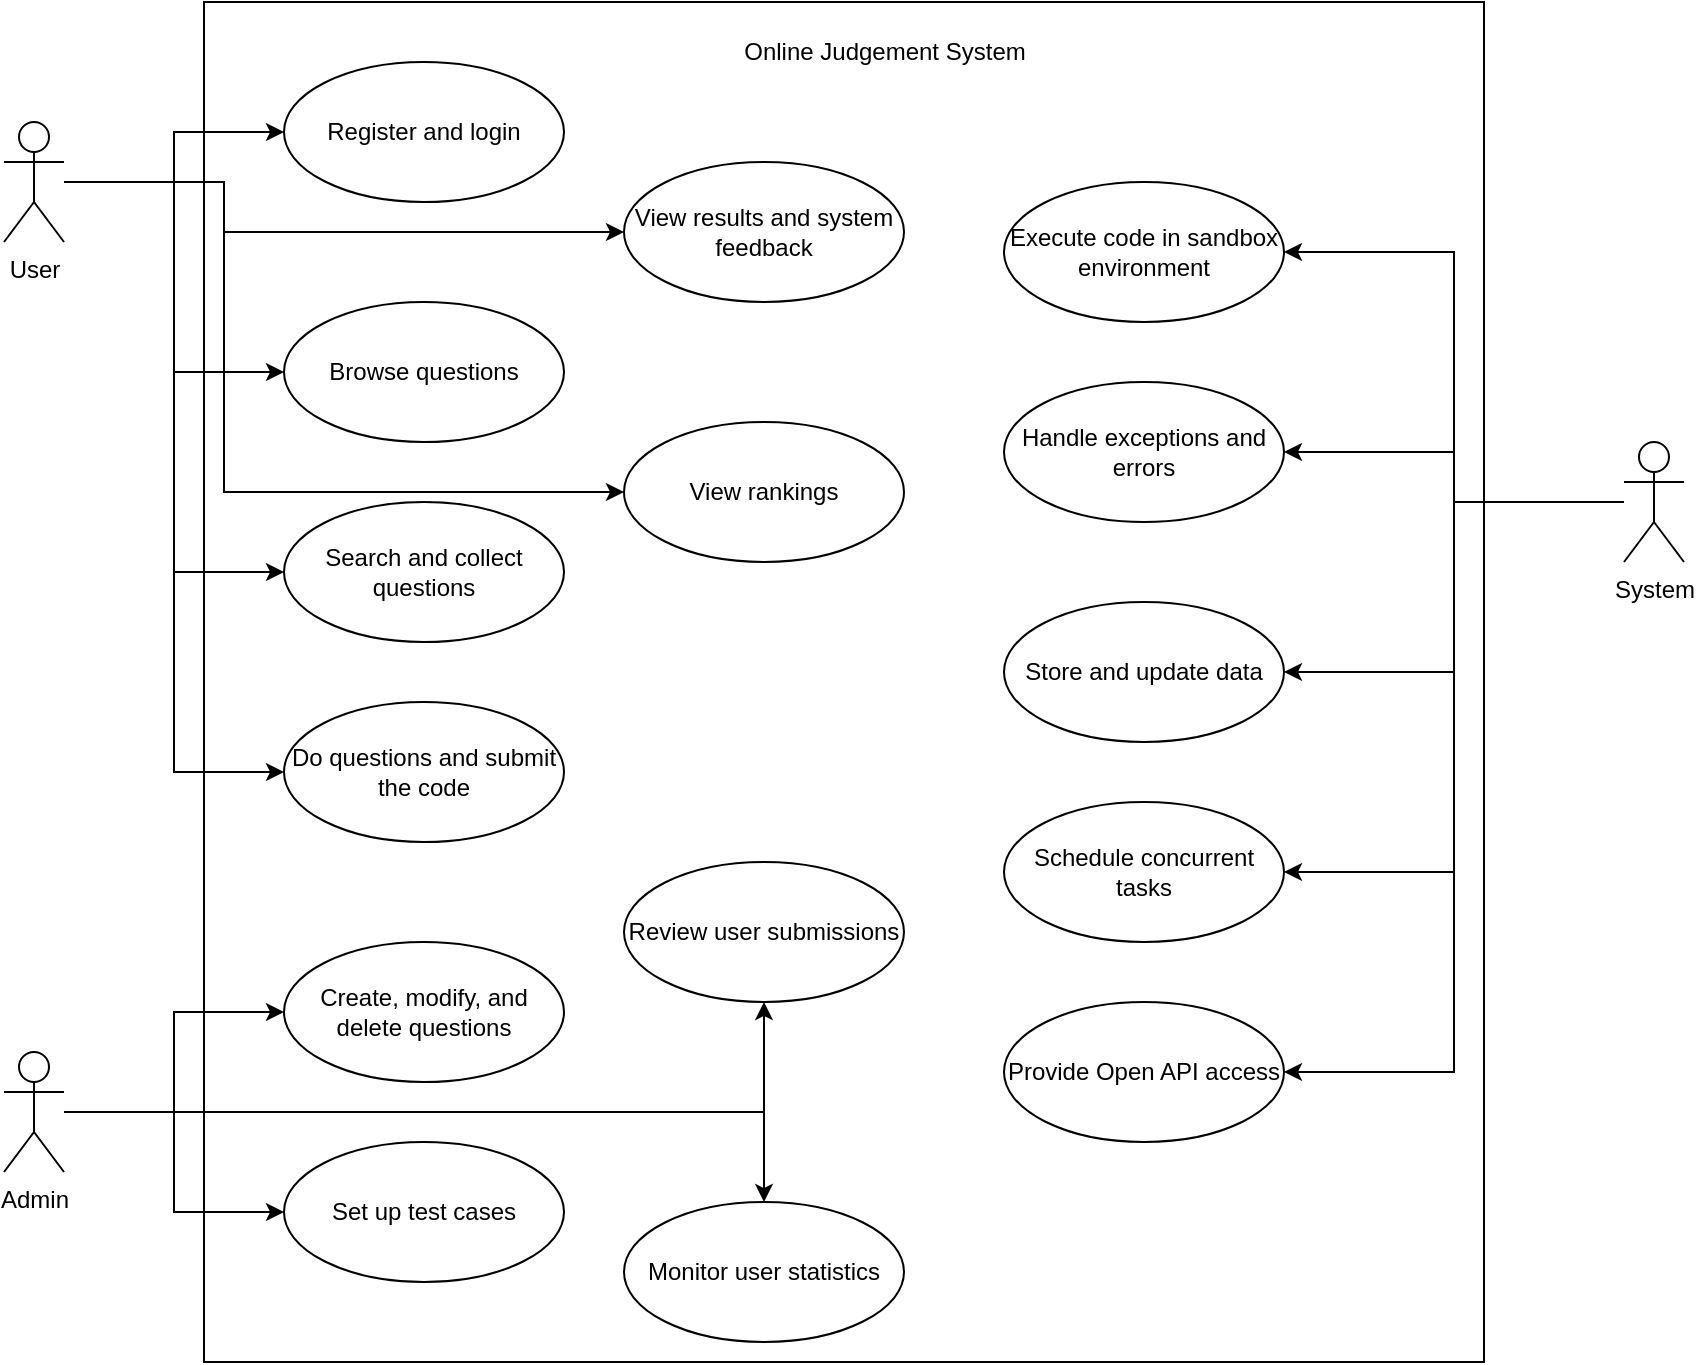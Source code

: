 <mxfile version="26.2.5">
  <diagram name="第 1 页" id="W5EUvtllymp4jmmP5FBw">
    <mxGraphModel dx="1407" dy="773" grid="1" gridSize="10" guides="1" tooltips="1" connect="1" arrows="1" fold="1" page="1" pageScale="1" pageWidth="827" pageHeight="1169" math="0" shadow="0">
      <root>
        <mxCell id="0" />
        <mxCell id="1" parent="0" />
        <mxCell id="VQ-85Ob6AojBMUEMugBb-1" value="" style="rounded=0;whiteSpace=wrap;html=1;" vertex="1" parent="1">
          <mxGeometry x="190" y="60" width="640" height="680" as="geometry" />
        </mxCell>
        <mxCell id="VQ-85Ob6AojBMUEMugBb-2" value="Online Judgement System" style="text;html=1;align=center;verticalAlign=middle;resizable=0;points=[];autosize=1;strokeColor=none;fillColor=none;" vertex="1" parent="1">
          <mxGeometry x="450" y="70" width="160" height="30" as="geometry" />
        </mxCell>
        <mxCell id="VQ-85Ob6AojBMUEMugBb-25" style="edgeStyle=orthogonalEdgeStyle;rounded=0;orthogonalLoop=1;jettySize=auto;html=1;" edge="1" parent="1" source="VQ-85Ob6AojBMUEMugBb-3" target="VQ-85Ob6AojBMUEMugBb-9">
          <mxGeometry relative="1" as="geometry" />
        </mxCell>
        <mxCell id="VQ-85Ob6AojBMUEMugBb-26" style="edgeStyle=orthogonalEdgeStyle;rounded=0;orthogonalLoop=1;jettySize=auto;html=1;entryX=0;entryY=0.5;entryDx=0;entryDy=0;" edge="1" parent="1" source="VQ-85Ob6AojBMUEMugBb-3" target="VQ-85Ob6AojBMUEMugBb-10">
          <mxGeometry relative="1" as="geometry" />
        </mxCell>
        <mxCell id="VQ-85Ob6AojBMUEMugBb-27" style="edgeStyle=orthogonalEdgeStyle;rounded=0;orthogonalLoop=1;jettySize=auto;html=1;entryX=0;entryY=0.5;entryDx=0;entryDy=0;" edge="1" parent="1" source="VQ-85Ob6AojBMUEMugBb-3" target="VQ-85Ob6AojBMUEMugBb-11">
          <mxGeometry relative="1" as="geometry" />
        </mxCell>
        <mxCell id="VQ-85Ob6AojBMUEMugBb-28" style="edgeStyle=orthogonalEdgeStyle;rounded=0;orthogonalLoop=1;jettySize=auto;html=1;entryX=0;entryY=0.5;entryDx=0;entryDy=0;" edge="1" parent="1" source="VQ-85Ob6AojBMUEMugBb-3" target="VQ-85Ob6AojBMUEMugBb-12">
          <mxGeometry relative="1" as="geometry" />
        </mxCell>
        <mxCell id="VQ-85Ob6AojBMUEMugBb-31" style="edgeStyle=orthogonalEdgeStyle;rounded=0;orthogonalLoop=1;jettySize=auto;html=1;entryX=0;entryY=0.5;entryDx=0;entryDy=0;" edge="1" parent="1" source="VQ-85Ob6AojBMUEMugBb-3" target="VQ-85Ob6AojBMUEMugBb-13">
          <mxGeometry relative="1" as="geometry">
            <Array as="points">
              <mxPoint x="200" y="150" />
              <mxPoint x="200" y="175" />
            </Array>
          </mxGeometry>
        </mxCell>
        <mxCell id="VQ-85Ob6AojBMUEMugBb-32" style="edgeStyle=orthogonalEdgeStyle;rounded=0;orthogonalLoop=1;jettySize=auto;html=1;entryX=0;entryY=0.5;entryDx=0;entryDy=0;" edge="1" parent="1" source="VQ-85Ob6AojBMUEMugBb-3" target="VQ-85Ob6AojBMUEMugBb-14">
          <mxGeometry relative="1" as="geometry">
            <Array as="points">
              <mxPoint x="200" y="150" />
              <mxPoint x="200" y="305" />
            </Array>
          </mxGeometry>
        </mxCell>
        <mxCell id="VQ-85Ob6AojBMUEMugBb-3" value="User" style="shape=umlActor;verticalLabelPosition=bottom;verticalAlign=top;html=1;outlineConnect=0;" vertex="1" parent="1">
          <mxGeometry x="90" y="120" width="30" height="60" as="geometry" />
        </mxCell>
        <mxCell id="VQ-85Ob6AojBMUEMugBb-33" style="edgeStyle=orthogonalEdgeStyle;rounded=0;orthogonalLoop=1;jettySize=auto;html=1;" edge="1" parent="1" source="VQ-85Ob6AojBMUEMugBb-4" target="VQ-85Ob6AojBMUEMugBb-16">
          <mxGeometry relative="1" as="geometry" />
        </mxCell>
        <mxCell id="VQ-85Ob6AojBMUEMugBb-34" style="edgeStyle=orthogonalEdgeStyle;rounded=0;orthogonalLoop=1;jettySize=auto;html=1;entryX=0;entryY=0.5;entryDx=0;entryDy=0;" edge="1" parent="1" source="VQ-85Ob6AojBMUEMugBb-4" target="VQ-85Ob6AojBMUEMugBb-17">
          <mxGeometry relative="1" as="geometry" />
        </mxCell>
        <mxCell id="VQ-85Ob6AojBMUEMugBb-35" style="edgeStyle=orthogonalEdgeStyle;rounded=0;orthogonalLoop=1;jettySize=auto;html=1;" edge="1" parent="1" source="VQ-85Ob6AojBMUEMugBb-4" target="VQ-85Ob6AojBMUEMugBb-18">
          <mxGeometry relative="1" as="geometry" />
        </mxCell>
        <mxCell id="VQ-85Ob6AojBMUEMugBb-36" style="edgeStyle=orthogonalEdgeStyle;rounded=0;orthogonalLoop=1;jettySize=auto;html=1;entryX=0.5;entryY=0;entryDx=0;entryDy=0;" edge="1" parent="1" source="VQ-85Ob6AojBMUEMugBb-4" target="VQ-85Ob6AojBMUEMugBb-19">
          <mxGeometry relative="1" as="geometry" />
        </mxCell>
        <mxCell id="VQ-85Ob6AojBMUEMugBb-4" value="Admin" style="shape=umlActor;verticalLabelPosition=bottom;verticalAlign=top;html=1;outlineConnect=0;" vertex="1" parent="1">
          <mxGeometry x="90" y="585" width="30" height="60" as="geometry" />
        </mxCell>
        <mxCell id="VQ-85Ob6AojBMUEMugBb-37" style="edgeStyle=orthogonalEdgeStyle;rounded=0;orthogonalLoop=1;jettySize=auto;html=1;entryX=1;entryY=0.5;entryDx=0;entryDy=0;" edge="1" parent="1" source="VQ-85Ob6AojBMUEMugBb-8" target="VQ-85Ob6AojBMUEMugBb-20">
          <mxGeometry relative="1" as="geometry" />
        </mxCell>
        <mxCell id="VQ-85Ob6AojBMUEMugBb-38" style="edgeStyle=orthogonalEdgeStyle;rounded=0;orthogonalLoop=1;jettySize=auto;html=1;entryX=1;entryY=0.5;entryDx=0;entryDy=0;" edge="1" parent="1" source="VQ-85Ob6AojBMUEMugBb-8" target="VQ-85Ob6AojBMUEMugBb-21">
          <mxGeometry relative="1" as="geometry" />
        </mxCell>
        <mxCell id="VQ-85Ob6AojBMUEMugBb-39" style="edgeStyle=orthogonalEdgeStyle;rounded=0;orthogonalLoop=1;jettySize=auto;html=1;entryX=1;entryY=0.5;entryDx=0;entryDy=0;" edge="1" parent="1" source="VQ-85Ob6AojBMUEMugBb-8" target="VQ-85Ob6AojBMUEMugBb-22">
          <mxGeometry relative="1" as="geometry" />
        </mxCell>
        <mxCell id="VQ-85Ob6AojBMUEMugBb-40" style="edgeStyle=orthogonalEdgeStyle;rounded=0;orthogonalLoop=1;jettySize=auto;html=1;entryX=1;entryY=0.5;entryDx=0;entryDy=0;" edge="1" parent="1" source="VQ-85Ob6AojBMUEMugBb-8" target="VQ-85Ob6AojBMUEMugBb-23">
          <mxGeometry relative="1" as="geometry" />
        </mxCell>
        <mxCell id="VQ-85Ob6AojBMUEMugBb-41" style="edgeStyle=orthogonalEdgeStyle;rounded=0;orthogonalLoop=1;jettySize=auto;html=1;entryX=1;entryY=0.5;entryDx=0;entryDy=0;" edge="1" parent="1" source="VQ-85Ob6AojBMUEMugBb-8" target="VQ-85Ob6AojBMUEMugBb-24">
          <mxGeometry relative="1" as="geometry" />
        </mxCell>
        <mxCell id="VQ-85Ob6AojBMUEMugBb-8" value="System" style="shape=umlActor;verticalLabelPosition=bottom;verticalAlign=top;html=1;outlineConnect=0;" vertex="1" parent="1">
          <mxGeometry x="900" y="280" width="30" height="60" as="geometry" />
        </mxCell>
        <mxCell id="VQ-85Ob6AojBMUEMugBb-9" value="Register and login" style="ellipse;whiteSpace=wrap;html=1;" vertex="1" parent="1">
          <mxGeometry x="230" y="90" width="140" height="70" as="geometry" />
        </mxCell>
        <mxCell id="VQ-85Ob6AojBMUEMugBb-10" value="Browse questions" style="ellipse;whiteSpace=wrap;html=1;" vertex="1" parent="1">
          <mxGeometry x="230" y="210" width="140" height="70" as="geometry" />
        </mxCell>
        <mxCell id="VQ-85Ob6AojBMUEMugBb-11" value="Search and collect questions" style="ellipse;whiteSpace=wrap;html=1;" vertex="1" parent="1">
          <mxGeometry x="230" y="310" width="140" height="70" as="geometry" />
        </mxCell>
        <mxCell id="VQ-85Ob6AojBMUEMugBb-12" value="Do questions and submit the code" style="ellipse;whiteSpace=wrap;html=1;" vertex="1" parent="1">
          <mxGeometry x="230" y="410" width="140" height="70" as="geometry" />
        </mxCell>
        <mxCell id="VQ-85Ob6AojBMUEMugBb-13" value="View results and system feedback" style="ellipse;whiteSpace=wrap;html=1;" vertex="1" parent="1">
          <mxGeometry x="400" y="140" width="140" height="70" as="geometry" />
        </mxCell>
        <mxCell id="VQ-85Ob6AojBMUEMugBb-14" value="View rankings" style="ellipse;whiteSpace=wrap;html=1;" vertex="1" parent="1">
          <mxGeometry x="400" y="270" width="140" height="70" as="geometry" />
        </mxCell>
        <mxCell id="VQ-85Ob6AojBMUEMugBb-16" value="Create, modify, and delete questions" style="ellipse;whiteSpace=wrap;html=1;" vertex="1" parent="1">
          <mxGeometry x="230" y="530" width="140" height="70" as="geometry" />
        </mxCell>
        <mxCell id="VQ-85Ob6AojBMUEMugBb-17" value="Set up test cases" style="ellipse;whiteSpace=wrap;html=1;" vertex="1" parent="1">
          <mxGeometry x="230" y="630" width="140" height="70" as="geometry" />
        </mxCell>
        <mxCell id="VQ-85Ob6AojBMUEMugBb-18" value="Review user submissions" style="ellipse;whiteSpace=wrap;html=1;" vertex="1" parent="1">
          <mxGeometry x="400" y="490" width="140" height="70" as="geometry" />
        </mxCell>
        <mxCell id="VQ-85Ob6AojBMUEMugBb-19" value="Monitor user statistics" style="ellipse;whiteSpace=wrap;html=1;" vertex="1" parent="1">
          <mxGeometry x="400" y="660" width="140" height="70" as="geometry" />
        </mxCell>
        <mxCell id="VQ-85Ob6AojBMUEMugBb-20" value="Execute code in sandbox environment" style="ellipse;whiteSpace=wrap;html=1;" vertex="1" parent="1">
          <mxGeometry x="590" y="150" width="140" height="70" as="geometry" />
        </mxCell>
        <mxCell id="VQ-85Ob6AojBMUEMugBb-21" value="Handle exceptions and errors" style="ellipse;whiteSpace=wrap;html=1;" vertex="1" parent="1">
          <mxGeometry x="590" y="250" width="140" height="70" as="geometry" />
        </mxCell>
        <mxCell id="VQ-85Ob6AojBMUEMugBb-22" value="Store and update data" style="ellipse;whiteSpace=wrap;html=1;" vertex="1" parent="1">
          <mxGeometry x="590" y="360" width="140" height="70" as="geometry" />
        </mxCell>
        <mxCell id="VQ-85Ob6AojBMUEMugBb-23" value="Schedule concurrent tasks" style="ellipse;whiteSpace=wrap;html=1;" vertex="1" parent="1">
          <mxGeometry x="590" y="460" width="140" height="70" as="geometry" />
        </mxCell>
        <mxCell id="VQ-85Ob6AojBMUEMugBb-24" value="Provide Open API access" style="ellipse;whiteSpace=wrap;html=1;" vertex="1" parent="1">
          <mxGeometry x="590" y="560" width="140" height="70" as="geometry" />
        </mxCell>
      </root>
    </mxGraphModel>
  </diagram>
</mxfile>
